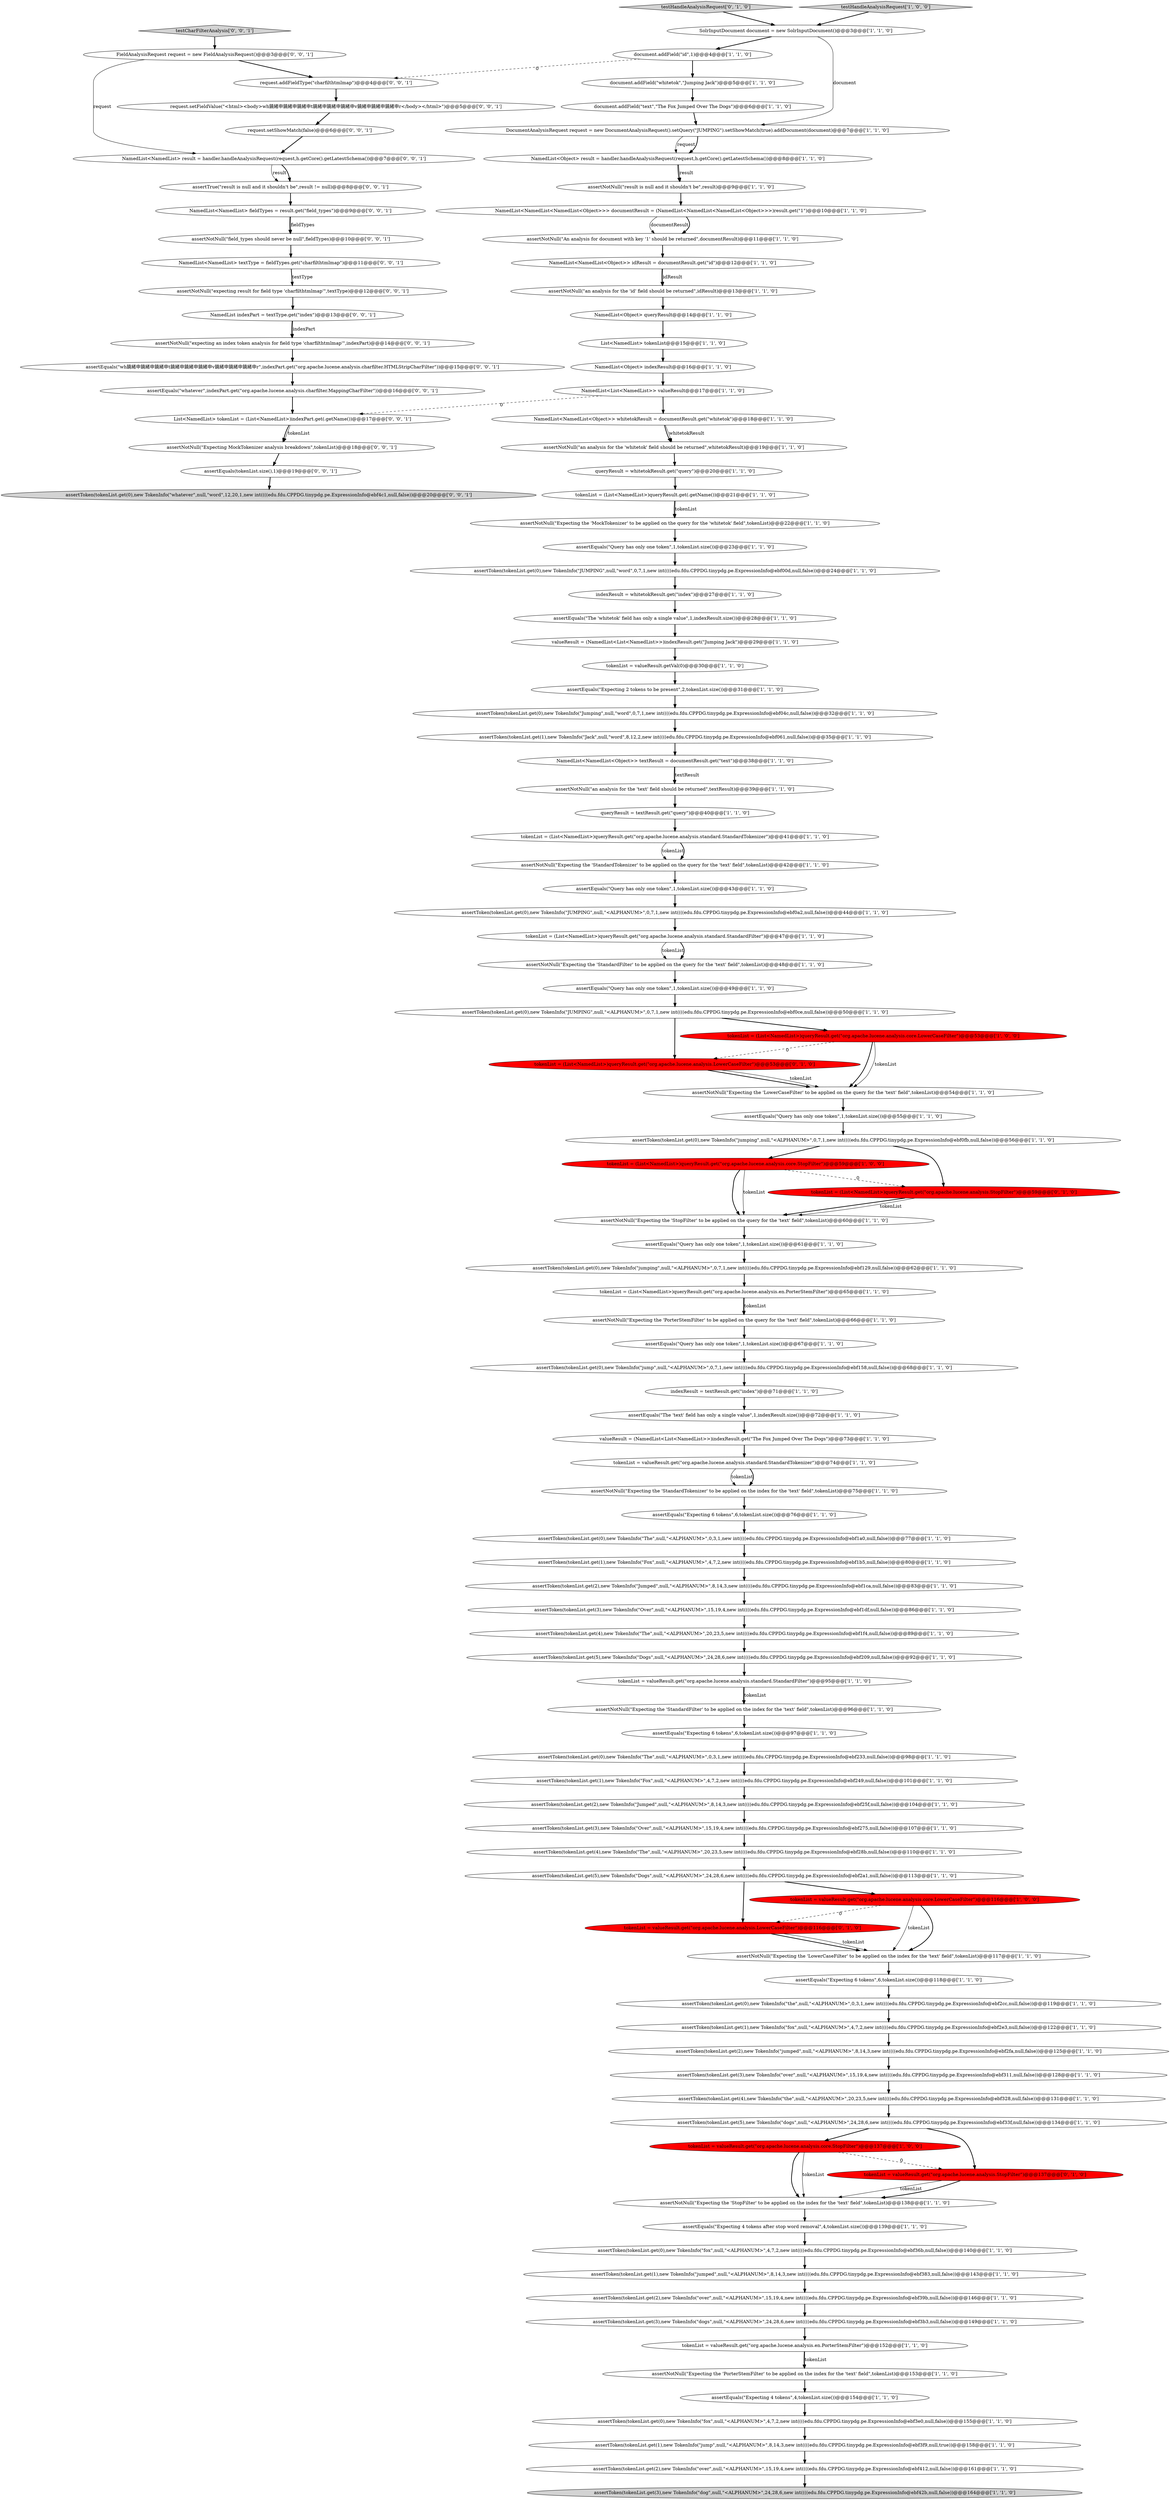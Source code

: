 digraph {
38 [style = filled, label = "NamedList<NamedList<Object>> idResult = documentResult.get(\"id\")@@@12@@@['1', '1', '0']", fillcolor = white, shape = ellipse image = "AAA0AAABBB1BBB"];
116 [style = filled, label = "assertNotNull(\"field_types should never be null\",fieldTypes)@@@10@@@['0', '0', '1']", fillcolor = white, shape = ellipse image = "AAA0AAABBB3BBB"];
105 [style = filled, label = "request.addFieldType(\"charfilthtmlmap\")@@@4@@@['0', '0', '1']", fillcolor = white, shape = ellipse image = "AAA0AAABBB3BBB"];
100 [style = filled, label = "testHandleAnalysisRequest['0', '1', '0']", fillcolor = lightgray, shape = diamond image = "AAA0AAABBB2BBB"];
99 [style = filled, label = "tokenList = valueResult.get(\"org.apache.lucene.analysis.LowerCaseFilter\")@@@116@@@['0', '1', '0']", fillcolor = red, shape = ellipse image = "AAA1AAABBB2BBB"];
88 [style = filled, label = "assertNotNull(\"Expecting the 'StopFilter' to be applied on the index for the 'text' field\",tokenList)@@@138@@@['1', '1', '0']", fillcolor = white, shape = ellipse image = "AAA0AAABBB1BBB"];
42 [style = filled, label = "assertToken(tokenList.get(0),new TokenInfo(\"fox\",null,\"<ALPHANUM>\",4,7,2,new int((((edu.fdu.CPPDG.tinypdg.pe.ExpressionInfo@ebf36b,null,false))@@@140@@@['1', '1', '0']", fillcolor = white, shape = ellipse image = "AAA0AAABBB1BBB"];
29 [style = filled, label = "assertEquals(\"Expecting 2 tokens to be present\",2,tokenList.size())@@@31@@@['1', '1', '0']", fillcolor = white, shape = ellipse image = "AAA0AAABBB1BBB"];
115 [style = filled, label = "FieldAnalysisRequest request = new FieldAnalysisRequest()@@@3@@@['0', '0', '1']", fillcolor = white, shape = ellipse image = "AAA0AAABBB3BBB"];
56 [style = filled, label = "assertEquals(\"The 'whitetok' field has only a single value\",1,indexResult.size())@@@28@@@['1', '1', '0']", fillcolor = white, shape = ellipse image = "AAA0AAABBB1BBB"];
31 [style = filled, label = "assertToken(tokenList.get(4),new TokenInfo(\"the\",null,\"<ALPHANUM>\",20,23,5,new int((((edu.fdu.CPPDG.tinypdg.pe.ExpressionInfo@ebf328,null,false))@@@131@@@['1', '1', '0']", fillcolor = white, shape = ellipse image = "AAA0AAABBB1BBB"];
15 [style = filled, label = "assertToken(tokenList.get(3),new TokenInfo(\"Over\",null,\"<ALPHANUM>\",15,19,4,new int((((edu.fdu.CPPDG.tinypdg.pe.ExpressionInfo@ebf1df,null,false))@@@86@@@['1', '1', '0']", fillcolor = white, shape = ellipse image = "AAA0AAABBB1BBB"];
112 [style = filled, label = "List<NamedList> tokenList = (List<NamedList>)indexPart.get(.getName())@@@17@@@['0', '0', '1']", fillcolor = white, shape = ellipse image = "AAA0AAABBB3BBB"];
41 [style = filled, label = "tokenList = valueResult.get(\"org.apache.lucene.analysis.en.PorterStemFilter\")@@@152@@@['1', '1', '0']", fillcolor = white, shape = ellipse image = "AAA0AAABBB1BBB"];
98 [style = filled, label = "tokenList = (List<NamedList>)queryResult.get(\"org.apache.lucene.analysis.LowerCaseFilter\")@@@53@@@['0', '1', '0']", fillcolor = red, shape = ellipse image = "AAA1AAABBB2BBB"];
117 [style = filled, label = "assertNotNull(\"Expecting MockTokenizer analysis breakdown\",tokenList)@@@18@@@['0', '0', '1']", fillcolor = white, shape = ellipse image = "AAA0AAABBB3BBB"];
68 [style = filled, label = "NamedList<NamedList<Object>> textResult = documentResult.get(\"text\")@@@38@@@['1', '1', '0']", fillcolor = white, shape = ellipse image = "AAA0AAABBB1BBB"];
39 [style = filled, label = "assertToken(tokenList.get(2),new TokenInfo(\"jumped\",null,\"<ALPHANUM>\",8,14,3,new int((((edu.fdu.CPPDG.tinypdg.pe.ExpressionInfo@ebf2fa,null,false))@@@125@@@['1', '1', '0']", fillcolor = white, shape = ellipse image = "AAA0AAABBB1BBB"];
107 [style = filled, label = "assertEquals(\"wh鐃緒申鐃緒申鐃緒申t鐃緒申鐃緒申鐃緒申v鐃緒申鐃緒申鐃緒申r\",indexPart.get(\"org.apache.lucene.analysis.charfilter.HTMLStripCharFilter\"))@@@15@@@['0', '0', '1']", fillcolor = white, shape = ellipse image = "AAA0AAABBB3BBB"];
24 [style = filled, label = "indexResult = textResult.get(\"index\")@@@71@@@['1', '1', '0']", fillcolor = white, shape = ellipse image = "AAA0AAABBB1BBB"];
19 [style = filled, label = "assertEquals(\"Expecting 6 tokens\",6,tokenList.size())@@@118@@@['1', '1', '0']", fillcolor = white, shape = ellipse image = "AAA0AAABBB1BBB"];
22 [style = filled, label = "assertNotNull(\"Expecting the 'PorterStemFilter' to be applied on the query for the 'text' field\",tokenList)@@@66@@@['1', '1', '0']", fillcolor = white, shape = ellipse image = "AAA0AAABBB1BBB"];
1 [style = filled, label = "assertNotNull(\"Expecting the 'LowerCaseFilter' to be applied on the query for the 'text' field\",tokenList)@@@54@@@['1', '1', '0']", fillcolor = white, shape = ellipse image = "AAA0AAABBB1BBB"];
14 [style = filled, label = "assertNotNull(\"Expecting the 'StandardFilter' to be applied on the index for the 'text' field\",tokenList)@@@96@@@['1', '1', '0']", fillcolor = white, shape = ellipse image = "AAA0AAABBB1BBB"];
90 [style = filled, label = "assertNotNull(\"Expecting the 'PorterStemFilter' to be applied on the index for the 'text' field\",tokenList)@@@153@@@['1', '1', '0']", fillcolor = white, shape = ellipse image = "AAA0AAABBB1BBB"];
18 [style = filled, label = "assertEquals(\"Query has only one token\",1,tokenList.size())@@@49@@@['1', '1', '0']", fillcolor = white, shape = ellipse image = "AAA0AAABBB1BBB"];
46 [style = filled, label = "assertToken(tokenList.get(5),new TokenInfo(\"Dogs\",null,\"<ALPHANUM>\",24,28,6,new int((((edu.fdu.CPPDG.tinypdg.pe.ExpressionInfo@ebf2a1,null,false))@@@113@@@['1', '1', '0']", fillcolor = white, shape = ellipse image = "AAA0AAABBB1BBB"];
13 [style = filled, label = "NamedList<NamedList<NamedList<Object>>> documentResult = (NamedList<NamedList<NamedList<Object>>>)result.get(\"1\")@@@10@@@['1', '1', '0']", fillcolor = white, shape = ellipse image = "AAA0AAABBB1BBB"];
102 [style = filled, label = "NamedList<NamedList> fieldTypes = result.get(\"field_types\")@@@9@@@['0', '0', '1']", fillcolor = white, shape = ellipse image = "AAA0AAABBB3BBB"];
83 [style = filled, label = "assertEquals(\"Query has only one token\",1,tokenList.size())@@@67@@@['1', '1', '0']", fillcolor = white, shape = ellipse image = "AAA0AAABBB1BBB"];
6 [style = filled, label = "assertEquals(\"The 'text' field has only a single value\",1,indexResult.size())@@@72@@@['1', '1', '0']", fillcolor = white, shape = ellipse image = "AAA0AAABBB1BBB"];
17 [style = filled, label = "assertEquals(\"Query has only one token\",1,tokenList.size())@@@55@@@['1', '1', '0']", fillcolor = white, shape = ellipse image = "AAA0AAABBB1BBB"];
118 [style = filled, label = "assertEquals(\"whatever\",indexPart.get(\"org.apache.lucene.analysis.charfilter.MappingCharFilter\"))@@@16@@@['0', '0', '1']", fillcolor = white, shape = ellipse image = "AAA0AAABBB3BBB"];
71 [style = filled, label = "assertEquals(\"Query has only one token\",1,tokenList.size())@@@61@@@['1', '1', '0']", fillcolor = white, shape = ellipse image = "AAA0AAABBB1BBB"];
82 [style = filled, label = "assertToken(tokenList.get(1),new TokenInfo(\"jump\",null,\"<ALPHANUM>\",8,14,3,new int((((edu.fdu.CPPDG.tinypdg.pe.ExpressionInfo@ebf3f9,null,true))@@@158@@@['1', '1', '0']", fillcolor = white, shape = ellipse image = "AAA0AAABBB1BBB"];
12 [style = filled, label = "assertToken(tokenList.get(5),new TokenInfo(\"Dogs\",null,\"<ALPHANUM>\",24,28,6,new int((((edu.fdu.CPPDG.tinypdg.pe.ExpressionInfo@ebf209,null,false))@@@92@@@['1', '1', '0']", fillcolor = white, shape = ellipse image = "AAA0AAABBB1BBB"];
79 [style = filled, label = "assertEquals(\"Query has only one token\",1,tokenList.size())@@@43@@@['1', '1', '0']", fillcolor = white, shape = ellipse image = "AAA0AAABBB1BBB"];
58 [style = filled, label = "tokenList = valueResult.get(\"org.apache.lucene.analysis.core.StopFilter\")@@@137@@@['1', '0', '0']", fillcolor = red, shape = ellipse image = "AAA1AAABBB1BBB"];
7 [style = filled, label = "NamedList<Object> queryResult@@@14@@@['1', '1', '0']", fillcolor = white, shape = ellipse image = "AAA0AAABBB1BBB"];
119 [style = filled, label = "NamedList indexPart = textType.get(\"index\")@@@13@@@['0', '0', '1']", fillcolor = white, shape = ellipse image = "AAA0AAABBB3BBB"];
10 [style = filled, label = "document.addField(\"id\",1)@@@4@@@['1', '1', '0']", fillcolor = white, shape = ellipse image = "AAA0AAABBB1BBB"];
26 [style = filled, label = "testHandleAnalysisRequest['1', '0', '0']", fillcolor = lightgray, shape = diamond image = "AAA0AAABBB1BBB"];
34 [style = filled, label = "assertToken(tokenList.get(0),new TokenInfo(\"JUMPING\",null,\"word\",0,7,1,new int((((edu.fdu.CPPDG.tinypdg.pe.ExpressionInfo@ebf00d,null,false))@@@24@@@['1', '1', '0']", fillcolor = white, shape = ellipse image = "AAA0AAABBB1BBB"];
11 [style = filled, label = "assertNotNull(\"Expecting the 'StandardTokenizer' to be applied on the query for the 'text' field\",tokenList)@@@42@@@['1', '1', '0']", fillcolor = white, shape = ellipse image = "AAA0AAABBB1BBB"];
74 [style = filled, label = "tokenList = valueResult.get(\"org.apache.lucene.analysis.core.LowerCaseFilter\")@@@116@@@['1', '0', '0']", fillcolor = red, shape = ellipse image = "AAA1AAABBB1BBB"];
106 [style = filled, label = "request.setFieldValue(\"<html><body>wh鐃緒申鐃緒申鐃緒申t鐃緒申鐃緒申鐃緒申v鐃緒申鐃緒申鐃緒申r</body></html>\")@@@5@@@['0', '0', '1']", fillcolor = white, shape = ellipse image = "AAA0AAABBB3BBB"];
111 [style = filled, label = "NamedList<NamedList> textType = fieldTypes.get(\"charfilthtmlmap\")@@@11@@@['0', '0', '1']", fillcolor = white, shape = ellipse image = "AAA0AAABBB3BBB"];
110 [style = filled, label = "request.setShowMatch(false)@@@6@@@['0', '0', '1']", fillcolor = white, shape = ellipse image = "AAA0AAABBB3BBB"];
81 [style = filled, label = "assertNotNull(\"Expecting the 'StopFilter' to be applied on the query for the 'text' field\",tokenList)@@@60@@@['1', '1', '0']", fillcolor = white, shape = ellipse image = "AAA0AAABBB1BBB"];
73 [style = filled, label = "assertToken(tokenList.get(4),new TokenInfo(\"The\",null,\"<ALPHANUM>\",20,23,5,new int((((edu.fdu.CPPDG.tinypdg.pe.ExpressionInfo@ebf1f4,null,false))@@@89@@@['1', '1', '0']", fillcolor = white, shape = ellipse image = "AAA0AAABBB1BBB"];
65 [style = filled, label = "assertToken(tokenList.get(0),new TokenInfo(\"JUMPING\",null,\"<ALPHANUM>\",0,7,1,new int((((edu.fdu.CPPDG.tinypdg.pe.ExpressionInfo@ebf0a2,null,false))@@@44@@@['1', '1', '0']", fillcolor = white, shape = ellipse image = "AAA0AAABBB1BBB"];
69 [style = filled, label = "assertToken(tokenList.get(0),new TokenInfo(\"The\",null,\"<ALPHANUM>\",0,3,1,new int((((edu.fdu.CPPDG.tinypdg.pe.ExpressionInfo@ebf233,null,false))@@@98@@@['1', '1', '0']", fillcolor = white, shape = ellipse image = "AAA0AAABBB1BBB"];
89 [style = filled, label = "NamedList<List<NamedList>> valueResult@@@17@@@['1', '1', '0']", fillcolor = white, shape = ellipse image = "AAA0AAABBB1BBB"];
114 [style = filled, label = "testCharFilterAnalysis['0', '0', '1']", fillcolor = lightgray, shape = diamond image = "AAA0AAABBB3BBB"];
97 [style = filled, label = "tokenList = valueResult.get(\"org.apache.lucene.analysis.StopFilter\")@@@137@@@['0', '1', '0']", fillcolor = red, shape = ellipse image = "AAA1AAABBB2BBB"];
53 [style = filled, label = "assertToken(tokenList.get(4),new TokenInfo(\"The\",null,\"<ALPHANUM>\",20,23,5,new int((((edu.fdu.CPPDG.tinypdg.pe.ExpressionInfo@ebf28b,null,false))@@@110@@@['1', '1', '0']", fillcolor = white, shape = ellipse image = "AAA0AAABBB1BBB"];
120 [style = filled, label = "assertToken(tokenList.get(0),new TokenInfo(\"whatever\",null,\"word\",12,20,1,new int((((edu.fdu.CPPDG.tinypdg.pe.ExpressionInfo@ebf4c1,null,false))@@@20@@@['0', '0', '1']", fillcolor = lightgray, shape = ellipse image = "AAA0AAABBB3BBB"];
47 [style = filled, label = "assertToken(tokenList.get(1),new TokenInfo(\"Fox\",null,\"<ALPHANUM>\",4,7,2,new int((((edu.fdu.CPPDG.tinypdg.pe.ExpressionInfo@ebf1b5,null,false))@@@80@@@['1', '1', '0']", fillcolor = white, shape = ellipse image = "AAA0AAABBB1BBB"];
27 [style = filled, label = "assertToken(tokenList.get(0),new TokenInfo(\"JUMPING\",null,\"<ALPHANUM>\",0,7,1,new int((((edu.fdu.CPPDG.tinypdg.pe.ExpressionInfo@ebf0ce,null,false))@@@50@@@['1', '1', '0']", fillcolor = white, shape = ellipse image = "AAA0AAABBB1BBB"];
23 [style = filled, label = "tokenList = valueResult.getVal(0)@@@30@@@['1', '1', '0']", fillcolor = white, shape = ellipse image = "AAA0AAABBB1BBB"];
103 [style = filled, label = "assertNotNull(\"expecting result for field type 'charfilthtmlmap'\",textType)@@@12@@@['0', '0', '1']", fillcolor = white, shape = ellipse image = "AAA0AAABBB3BBB"];
67 [style = filled, label = "assertEquals(\"Query has only one token\",1,tokenList.size())@@@23@@@['1', '1', '0']", fillcolor = white, shape = ellipse image = "AAA0AAABBB1BBB"];
8 [style = filled, label = "assertNotNull(\"An analysis for document with key '1' should be returned\",documentResult)@@@11@@@['1', '1', '0']", fillcolor = white, shape = ellipse image = "AAA0AAABBB1BBB"];
3 [style = filled, label = "assertToken(tokenList.get(0),new TokenInfo(\"The\",null,\"<ALPHANUM>\",0,3,1,new int((((edu.fdu.CPPDG.tinypdg.pe.ExpressionInfo@ebf1a0,null,false))@@@77@@@['1', '1', '0']", fillcolor = white, shape = ellipse image = "AAA0AAABBB1BBB"];
63 [style = filled, label = "assertToken(tokenList.get(2),new TokenInfo(\"Jumped\",null,\"<ALPHANUM>\",8,14,3,new int((((edu.fdu.CPPDG.tinypdg.pe.ExpressionInfo@ebf25f,null,false))@@@104@@@['1', '1', '0']", fillcolor = white, shape = ellipse image = "AAA0AAABBB1BBB"];
64 [style = filled, label = "assertNotNull(\"Expecting the 'StandardTokenizer' to be applied on the index for the 'text' field\",tokenList)@@@75@@@['1', '1', '0']", fillcolor = white, shape = ellipse image = "AAA0AAABBB1BBB"];
55 [style = filled, label = "document.addField(\"text\",\"The Fox Jumped Over The Dogs\")@@@6@@@['1', '1', '0']", fillcolor = white, shape = ellipse image = "AAA0AAABBB1BBB"];
84 [style = filled, label = "tokenList = (List<NamedList>)queryResult.get(\"org.apache.lucene.analysis.standard.StandardFilter\")@@@47@@@['1', '1', '0']", fillcolor = white, shape = ellipse image = "AAA0AAABBB1BBB"];
66 [style = filled, label = "NamedList<NamedList<Object>> whitetokResult = documentResult.get(\"whitetok\")@@@18@@@['1', '1', '0']", fillcolor = white, shape = ellipse image = "AAA0AAABBB1BBB"];
77 [style = filled, label = "valueResult = (NamedList<List<NamedList>>)indexResult.get(\"Jumping Jack\")@@@29@@@['1', '1', '0']", fillcolor = white, shape = ellipse image = "AAA0AAABBB1BBB"];
96 [style = filled, label = "assertEquals(\"Expecting 4 tokens\",4,tokenList.size())@@@154@@@['1', '1', '0']", fillcolor = white, shape = ellipse image = "AAA0AAABBB1BBB"];
20 [style = filled, label = "assertEquals(\"Expecting 4 tokens after stop word removal\",4,tokenList.size())@@@139@@@['1', '1', '0']", fillcolor = white, shape = ellipse image = "AAA0AAABBB1BBB"];
78 [style = filled, label = "assertNotNull(\"an analysis for the 'id' field should be returned\",idResult)@@@13@@@['1', '1', '0']", fillcolor = white, shape = ellipse image = "AAA0AAABBB1BBB"];
104 [style = filled, label = "assertEquals(tokenList.size(),1)@@@19@@@['0', '0', '1']", fillcolor = white, shape = ellipse image = "AAA0AAABBB3BBB"];
30 [style = filled, label = "queryResult = textResult.get(\"query\")@@@40@@@['1', '1', '0']", fillcolor = white, shape = ellipse image = "AAA0AAABBB1BBB"];
40 [style = filled, label = "assertNotNull(\"Expecting the 'StandardFilter' to be applied on the query for the 'text' field\",tokenList)@@@48@@@['1', '1', '0']", fillcolor = white, shape = ellipse image = "AAA0AAABBB1BBB"];
28 [style = filled, label = "assertNotNull(\"an analysis for the 'text' field should be returned\",textResult)@@@39@@@['1', '1', '0']", fillcolor = white, shape = ellipse image = "AAA0AAABBB1BBB"];
70 [style = filled, label = "List<NamedList> tokenList@@@15@@@['1', '1', '0']", fillcolor = white, shape = ellipse image = "AAA0AAABBB1BBB"];
50 [style = filled, label = "assertToken(tokenList.get(0),new TokenInfo(\"Jumping\",null,\"word\",0,7,1,new int((((edu.fdu.CPPDG.tinypdg.pe.ExpressionInfo@ebf04c,null,false))@@@32@@@['1', '1', '0']", fillcolor = white, shape = ellipse image = "AAA0AAABBB1BBB"];
113 [style = filled, label = "assertTrue(\"result is null and it shouldn't be\",result != null)@@@8@@@['0', '0', '1']", fillcolor = white, shape = ellipse image = "AAA0AAABBB3BBB"];
85 [style = filled, label = "SolrInputDocument document = new SolrInputDocument()@@@3@@@['1', '1', '0']", fillcolor = white, shape = ellipse image = "AAA0AAABBB1BBB"];
36 [style = filled, label = "assertToken(tokenList.get(3),new TokenInfo(\"dogs\",null,\"<ALPHANUM>\",24,28,6,new int((((edu.fdu.CPPDG.tinypdg.pe.ExpressionInfo@ebf3b3,null,false))@@@149@@@['1', '1', '0']", fillcolor = white, shape = ellipse image = "AAA0AAABBB1BBB"];
16 [style = filled, label = "assertToken(tokenList.get(2),new TokenInfo(\"over\",null,\"<ALPHANUM>\",15,19,4,new int((((edu.fdu.CPPDG.tinypdg.pe.ExpressionInfo@ebf412,null,false))@@@161@@@['1', '1', '0']", fillcolor = white, shape = ellipse image = "AAA0AAABBB1BBB"];
45 [style = filled, label = "queryResult = whitetokResult.get(\"query\")@@@20@@@['1', '1', '0']", fillcolor = white, shape = ellipse image = "AAA0AAABBB1BBB"];
32 [style = filled, label = "tokenList = valueResult.get(\"org.apache.lucene.analysis.standard.StandardTokenizer\")@@@74@@@['1', '1', '0']", fillcolor = white, shape = ellipse image = "AAA0AAABBB1BBB"];
75 [style = filled, label = "tokenList = (List<NamedList>)queryResult.get(\"org.apache.lucene.analysis.core.StopFilter\")@@@59@@@['1', '0', '0']", fillcolor = red, shape = ellipse image = "AAA1AAABBB1BBB"];
44 [style = filled, label = "assertToken(tokenList.get(5),new TokenInfo(\"dogs\",null,\"<ALPHANUM>\",24,28,6,new int((((edu.fdu.CPPDG.tinypdg.pe.ExpressionInfo@ebf33f,null,false))@@@134@@@['1', '1', '0']", fillcolor = white, shape = ellipse image = "AAA0AAABBB1BBB"];
61 [style = filled, label = "assertToken(tokenList.get(3),new TokenInfo(\"Over\",null,\"<ALPHANUM>\",15,19,4,new int((((edu.fdu.CPPDG.tinypdg.pe.ExpressionInfo@ebf275,null,false))@@@107@@@['1', '1', '0']", fillcolor = white, shape = ellipse image = "AAA0AAABBB1BBB"];
87 [style = filled, label = "NamedList<Object> result = handler.handleAnalysisRequest(request,h.getCore().getLatestSchema())@@@8@@@['1', '1', '0']", fillcolor = white, shape = ellipse image = "AAA0AAABBB1BBB"];
86 [style = filled, label = "assertNotNull(\"Expecting the 'LowerCaseFilter' to be applied on the index for the 'text' field\",tokenList)@@@117@@@['1', '1', '0']", fillcolor = white, shape = ellipse image = "AAA0AAABBB1BBB"];
91 [style = filled, label = "tokenList = (List<NamedList>)queryResult.get(.getName())@@@21@@@['1', '1', '0']", fillcolor = white, shape = ellipse image = "AAA0AAABBB1BBB"];
43 [style = filled, label = "tokenList = (List<NamedList>)queryResult.get(\"org.apache.lucene.analysis.standard.StandardTokenizer\")@@@41@@@['1', '1', '0']", fillcolor = white, shape = ellipse image = "AAA0AAABBB1BBB"];
72 [style = filled, label = "assertToken(tokenList.get(0),new TokenInfo(\"jumping\",null,\"<ALPHANUM>\",0,7,1,new int((((edu.fdu.CPPDG.tinypdg.pe.ExpressionInfo@ebf0fb,null,false))@@@56@@@['1', '1', '0']", fillcolor = white, shape = ellipse image = "AAA0AAABBB1BBB"];
101 [style = filled, label = "tokenList = (List<NamedList>)queryResult.get(\"org.apache.lucene.analysis.StopFilter\")@@@59@@@['0', '1', '0']", fillcolor = red, shape = ellipse image = "AAA1AAABBB2BBB"];
60 [style = filled, label = "assertEquals(\"Expecting 6 tokens\",6,tokenList.size())@@@76@@@['1', '1', '0']", fillcolor = white, shape = ellipse image = "AAA0AAABBB1BBB"];
93 [style = filled, label = "assertToken(tokenList.get(2),new TokenInfo(\"Jumped\",null,\"<ALPHANUM>\",8,14,3,new int((((edu.fdu.CPPDG.tinypdg.pe.ExpressionInfo@ebf1ca,null,false))@@@83@@@['1', '1', '0']", fillcolor = white, shape = ellipse image = "AAA0AAABBB1BBB"];
33 [style = filled, label = "DocumentAnalysisRequest request = new DocumentAnalysisRequest().setQuery(\"JUMPING\").setShowMatch(true).addDocument(document)@@@7@@@['1', '1', '0']", fillcolor = white, shape = ellipse image = "AAA0AAABBB1BBB"];
25 [style = filled, label = "tokenList = (List<NamedList>)queryResult.get(\"org.apache.lucene.analysis.core.LowerCaseFilter\")@@@53@@@['1', '0', '0']", fillcolor = red, shape = ellipse image = "AAA1AAABBB1BBB"];
37 [style = filled, label = "assertToken(tokenList.get(3),new TokenInfo(\"over\",null,\"<ALPHANUM>\",15,19,4,new int((((edu.fdu.CPPDG.tinypdg.pe.ExpressionInfo@ebf311,null,false))@@@128@@@['1', '1', '0']", fillcolor = white, shape = ellipse image = "AAA0AAABBB1BBB"];
80 [style = filled, label = "assertToken(tokenList.get(1),new TokenInfo(\"fox\",null,\"<ALPHANUM>\",4,7,2,new int((((edu.fdu.CPPDG.tinypdg.pe.ExpressionInfo@ebf2e3,null,false))@@@122@@@['1', '1', '0']", fillcolor = white, shape = ellipse image = "AAA0AAABBB1BBB"];
21 [style = filled, label = "assertToken(tokenList.get(0),new TokenInfo(\"fox\",null,\"<ALPHANUM>\",4,7,2,new int((((edu.fdu.CPPDG.tinypdg.pe.ExpressionInfo@ebf3e0,null,false))@@@155@@@['1', '1', '0']", fillcolor = white, shape = ellipse image = "AAA0AAABBB1BBB"];
5 [style = filled, label = "assertEquals(\"Expecting 6 tokens\",6,tokenList.size())@@@97@@@['1', '1', '0']", fillcolor = white, shape = ellipse image = "AAA0AAABBB1BBB"];
9 [style = filled, label = "NamedList<Object> indexResult@@@16@@@['1', '1', '0']", fillcolor = white, shape = ellipse image = "AAA0AAABBB1BBB"];
54 [style = filled, label = "document.addField(\"whitetok\",\"Jumping Jack\")@@@5@@@['1', '1', '0']", fillcolor = white, shape = ellipse image = "AAA0AAABBB1BBB"];
4 [style = filled, label = "assertToken(tokenList.get(3),new TokenInfo(\"dog\",null,\"<ALPHANUM>\",24,28,6,new int((((edu.fdu.CPPDG.tinypdg.pe.ExpressionInfo@ebf42b,null,false))@@@164@@@['1', '1', '0']", fillcolor = lightgray, shape = ellipse image = "AAA0AAABBB1BBB"];
35 [style = filled, label = "tokenList = valueResult.get(\"org.apache.lucene.analysis.standard.StandardFilter\")@@@95@@@['1', '1', '0']", fillcolor = white, shape = ellipse image = "AAA0AAABBB1BBB"];
109 [style = filled, label = "NamedList<NamedList> result = handler.handleAnalysisRequest(request,h.getCore().getLatestSchema())@@@7@@@['0', '0', '1']", fillcolor = white, shape = ellipse image = "AAA0AAABBB3BBB"];
76 [style = filled, label = "assertToken(tokenList.get(0),new TokenInfo(\"jumping\",null,\"<ALPHANUM>\",0,7,1,new int((((edu.fdu.CPPDG.tinypdg.pe.ExpressionInfo@ebf129,null,false))@@@62@@@['1', '1', '0']", fillcolor = white, shape = ellipse image = "AAA0AAABBB1BBB"];
59 [style = filled, label = "tokenList = (List<NamedList>)queryResult.get(\"org.apache.lucene.analysis.en.PorterStemFilter\")@@@65@@@['1', '1', '0']", fillcolor = white, shape = ellipse image = "AAA0AAABBB1BBB"];
95 [style = filled, label = "assertToken(tokenList.get(0),new TokenInfo(\"jump\",null,\"<ALPHANUM>\",0,7,1,new int((((edu.fdu.CPPDG.tinypdg.pe.ExpressionInfo@ebf158,null,false))@@@68@@@['1', '1', '0']", fillcolor = white, shape = ellipse image = "AAA0AAABBB1BBB"];
62 [style = filled, label = "assertToken(tokenList.get(0),new TokenInfo(\"the\",null,\"<ALPHANUM>\",0,3,1,new int((((edu.fdu.CPPDG.tinypdg.pe.ExpressionInfo@ebf2cc,null,false))@@@119@@@['1', '1', '0']", fillcolor = white, shape = ellipse image = "AAA0AAABBB1BBB"];
49 [style = filled, label = "assertNotNull(\"Expecting the 'MockTokenizer' to be applied on the query for the 'whitetok' field\",tokenList)@@@22@@@['1', '1', '0']", fillcolor = white, shape = ellipse image = "AAA0AAABBB1BBB"];
51 [style = filled, label = "assertNotNull(\"an analysis for the 'whitetok' field should be returned\",whitetokResult)@@@19@@@['1', '1', '0']", fillcolor = white, shape = ellipse image = "AAA0AAABBB1BBB"];
94 [style = filled, label = "indexResult = whitetokResult.get(\"index\")@@@27@@@['1', '1', '0']", fillcolor = white, shape = ellipse image = "AAA0AAABBB1BBB"];
108 [style = filled, label = "assertNotNull(\"expecting an index token analysis for field type 'charfilthtmlmap'\",indexPart)@@@14@@@['0', '0', '1']", fillcolor = white, shape = ellipse image = "AAA0AAABBB3BBB"];
0 [style = filled, label = "assertToken(tokenList.get(1),new TokenInfo(\"Fox\",null,\"<ALPHANUM>\",4,7,2,new int((((edu.fdu.CPPDG.tinypdg.pe.ExpressionInfo@ebf249,null,false))@@@101@@@['1', '1', '0']", fillcolor = white, shape = ellipse image = "AAA0AAABBB1BBB"];
57 [style = filled, label = "assertToken(tokenList.get(1),new TokenInfo(\"jumped\",null,\"<ALPHANUM>\",8,14,3,new int((((edu.fdu.CPPDG.tinypdg.pe.ExpressionInfo@ebf383,null,false))@@@143@@@['1', '1', '0']", fillcolor = white, shape = ellipse image = "AAA0AAABBB1BBB"];
48 [style = filled, label = "assertNotNull(\"result is null and it shouldn't be\",result)@@@9@@@['1', '1', '0']", fillcolor = white, shape = ellipse image = "AAA0AAABBB1BBB"];
2 [style = filled, label = "assertToken(tokenList.get(1),new TokenInfo(\"Jack\",null,\"word\",8,12,2,new int((((edu.fdu.CPPDG.tinypdg.pe.ExpressionInfo@ebf061,null,false))@@@35@@@['1', '1', '0']", fillcolor = white, shape = ellipse image = "AAA0AAABBB1BBB"];
52 [style = filled, label = "assertToken(tokenList.get(2),new TokenInfo(\"over\",null,\"<ALPHANUM>\",15,19,4,new int((((edu.fdu.CPPDG.tinypdg.pe.ExpressionInfo@ebf39b,null,false))@@@146@@@['1', '1', '0']", fillcolor = white, shape = ellipse image = "AAA0AAABBB1BBB"];
92 [style = filled, label = "valueResult = (NamedList<List<NamedList>>)indexResult.get(\"The Fox Jumped Over The Dogs\")@@@73@@@['1', '1', '0']", fillcolor = white, shape = ellipse image = "AAA0AAABBB1BBB"];
54->55 [style = bold, label=""];
47->93 [style = bold, label=""];
25->1 [style = bold, label=""];
112->117 [style = bold, label=""];
69->0 [style = bold, label=""];
41->90 [style = bold, label=""];
25->98 [style = dashed, label="0"];
10->54 [style = bold, label=""];
103->119 [style = bold, label=""];
65->84 [style = bold, label=""];
44->97 [style = bold, label=""];
73->12 [style = bold, label=""];
82->16 [style = bold, label=""];
106->110 [style = bold, label=""];
83->95 [style = bold, label=""];
45->91 [style = bold, label=""];
50->2 [style = bold, label=""];
88->20 [style = bold, label=""];
97->88 [style = solid, label="tokenList"];
23->29 [style = bold, label=""];
72->101 [style = bold, label=""];
58->97 [style = dashed, label="0"];
99->86 [style = bold, label=""];
78->7 [style = bold, label=""];
7->70 [style = bold, label=""];
109->113 [style = solid, label="result"];
96->21 [style = bold, label=""];
74->99 [style = dashed, label="0"];
37->31 [style = bold, label=""];
98->1 [style = bold, label=""];
113->102 [style = bold, label=""];
32->64 [style = solid, label="tokenList"];
49->67 [style = bold, label=""];
17->72 [style = bold, label=""];
59->22 [style = bold, label=""];
70->9 [style = bold, label=""];
34->94 [style = bold, label=""];
80->39 [style = bold, label=""];
105->106 [style = bold, label=""];
84->40 [style = solid, label="tokenList"];
38->78 [style = bold, label=""];
64->60 [style = bold, label=""];
27->25 [style = bold, label=""];
43->11 [style = solid, label="tokenList"];
95->24 [style = bold, label=""];
102->116 [style = bold, label=""];
118->112 [style = bold, label=""];
6->92 [style = bold, label=""];
36->41 [style = bold, label=""];
28->30 [style = bold, label=""];
76->59 [style = bold, label=""];
9->89 [style = bold, label=""];
89->66 [style = bold, label=""];
90->96 [style = bold, label=""];
12->35 [style = bold, label=""];
85->33 [style = solid, label="document"];
111->103 [style = bold, label=""];
109->113 [style = bold, label=""];
116->111 [style = bold, label=""];
85->10 [style = bold, label=""];
8->38 [style = bold, label=""];
84->40 [style = bold, label=""];
1->17 [style = bold, label=""];
43->11 [style = bold, label=""];
97->88 [style = bold, label=""];
75->101 [style = dashed, label="0"];
117->104 [style = bold, label=""];
91->49 [style = bold, label=""];
74->86 [style = solid, label="tokenList"];
110->109 [style = bold, label=""];
100->85 [style = bold, label=""];
74->86 [style = bold, label=""];
66->51 [style = bold, label=""];
19->62 [style = bold, label=""];
52->36 [style = bold, label=""];
48->13 [style = bold, label=""];
91->49 [style = solid, label="tokenList"];
107->118 [style = bold, label=""];
32->64 [style = bold, label=""];
87->48 [style = bold, label=""];
39->37 [style = bold, label=""];
59->22 [style = solid, label="tokenList"];
38->78 [style = solid, label="idResult"];
30->43 [style = bold, label=""];
72->75 [style = bold, label=""];
3->47 [style = bold, label=""];
13->8 [style = solid, label="documentResult"];
98->1 [style = solid, label="tokenList"];
101->81 [style = bold, label=""];
56->77 [style = bold, label=""];
108->107 [style = bold, label=""];
35->14 [style = bold, label=""];
11->79 [style = bold, label=""];
79->65 [style = bold, label=""];
87->48 [style = solid, label="result"];
62->80 [style = bold, label=""];
71->76 [style = bold, label=""];
60->3 [style = bold, label=""];
53->46 [style = bold, label=""];
35->14 [style = solid, label="tokenList"];
51->45 [style = bold, label=""];
31->44 [style = bold, label=""];
29->50 [style = bold, label=""];
42->57 [style = bold, label=""];
86->19 [style = bold, label=""];
92->32 [style = bold, label=""];
104->120 [style = bold, label=""];
0->63 [style = bold, label=""];
20->42 [style = bold, label=""];
111->103 [style = solid, label="textType"];
63->61 [style = bold, label=""];
21->82 [style = bold, label=""];
75->81 [style = bold, label=""];
16->4 [style = bold, label=""];
68->28 [style = bold, label=""];
22->83 [style = bold, label=""];
46->74 [style = bold, label=""];
14->5 [style = bold, label=""];
119->108 [style = bold, label=""];
112->117 [style = solid, label="tokenList"];
115->109 [style = solid, label="request"];
58->88 [style = bold, label=""];
66->51 [style = solid, label="whitetokResult"];
89->112 [style = dashed, label="0"];
10->105 [style = dashed, label="0"];
77->23 [style = bold, label=""];
40->18 [style = bold, label=""];
41->90 [style = solid, label="tokenList"];
114->115 [style = bold, label=""];
27->98 [style = bold, label=""];
101->81 [style = solid, label="tokenList"];
57->52 [style = bold, label=""];
61->53 [style = bold, label=""];
102->116 [style = solid, label="fieldTypes"];
18->27 [style = bold, label=""];
58->88 [style = solid, label="tokenList"];
94->56 [style = bold, label=""];
5->69 [style = bold, label=""];
26->85 [style = bold, label=""];
33->87 [style = solid, label="request"];
75->81 [style = solid, label="tokenList"];
46->99 [style = bold, label=""];
115->105 [style = bold, label=""];
44->58 [style = bold, label=""];
68->28 [style = solid, label="textResult"];
99->86 [style = solid, label="tokenList"];
93->15 [style = bold, label=""];
81->71 [style = bold, label=""];
13->8 [style = bold, label=""];
25->1 [style = solid, label="tokenList"];
33->87 [style = bold, label=""];
2->68 [style = bold, label=""];
24->6 [style = bold, label=""];
55->33 [style = bold, label=""];
15->73 [style = bold, label=""];
67->34 [style = bold, label=""];
119->108 [style = solid, label="indexPart"];
}
